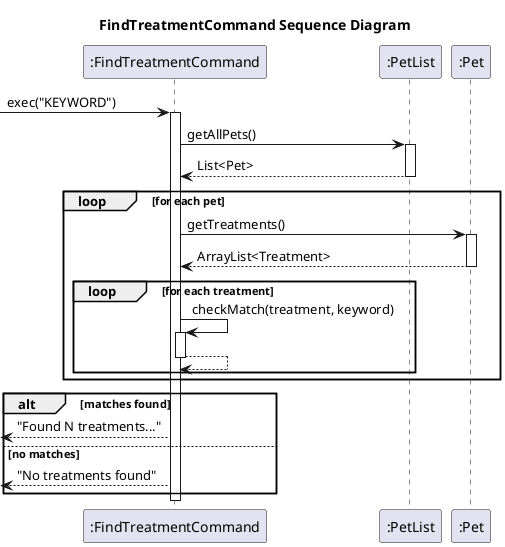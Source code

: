 @startuml
title FindTreatmentCommand Sequence Diagram

participant ":FindTreatmentCommand" as FC
participant ":PetList" as PetList
participant ":Pet" as Pet

-> FC : exec("KEYWORD")
activate FC

FC -> PetList : getAllPets()
activate PetList
PetList --> FC : List<Pet>
deactivate PetList

loop for each pet
  FC -> Pet : getTreatments()
  activate Pet
  Pet --> FC : ArrayList<Treatment>
  deactivate Pet

  loop for each treatment
    FC -> FC : checkMatch(treatment, keyword)
    activate FC
    FC --> FC
    deactivate FC
  end
end

alt matches found
  <-- FC : "Found N treatments..."
else no matches
  <-- FC : "No treatments found"
end

deactivate FC

@enduml

